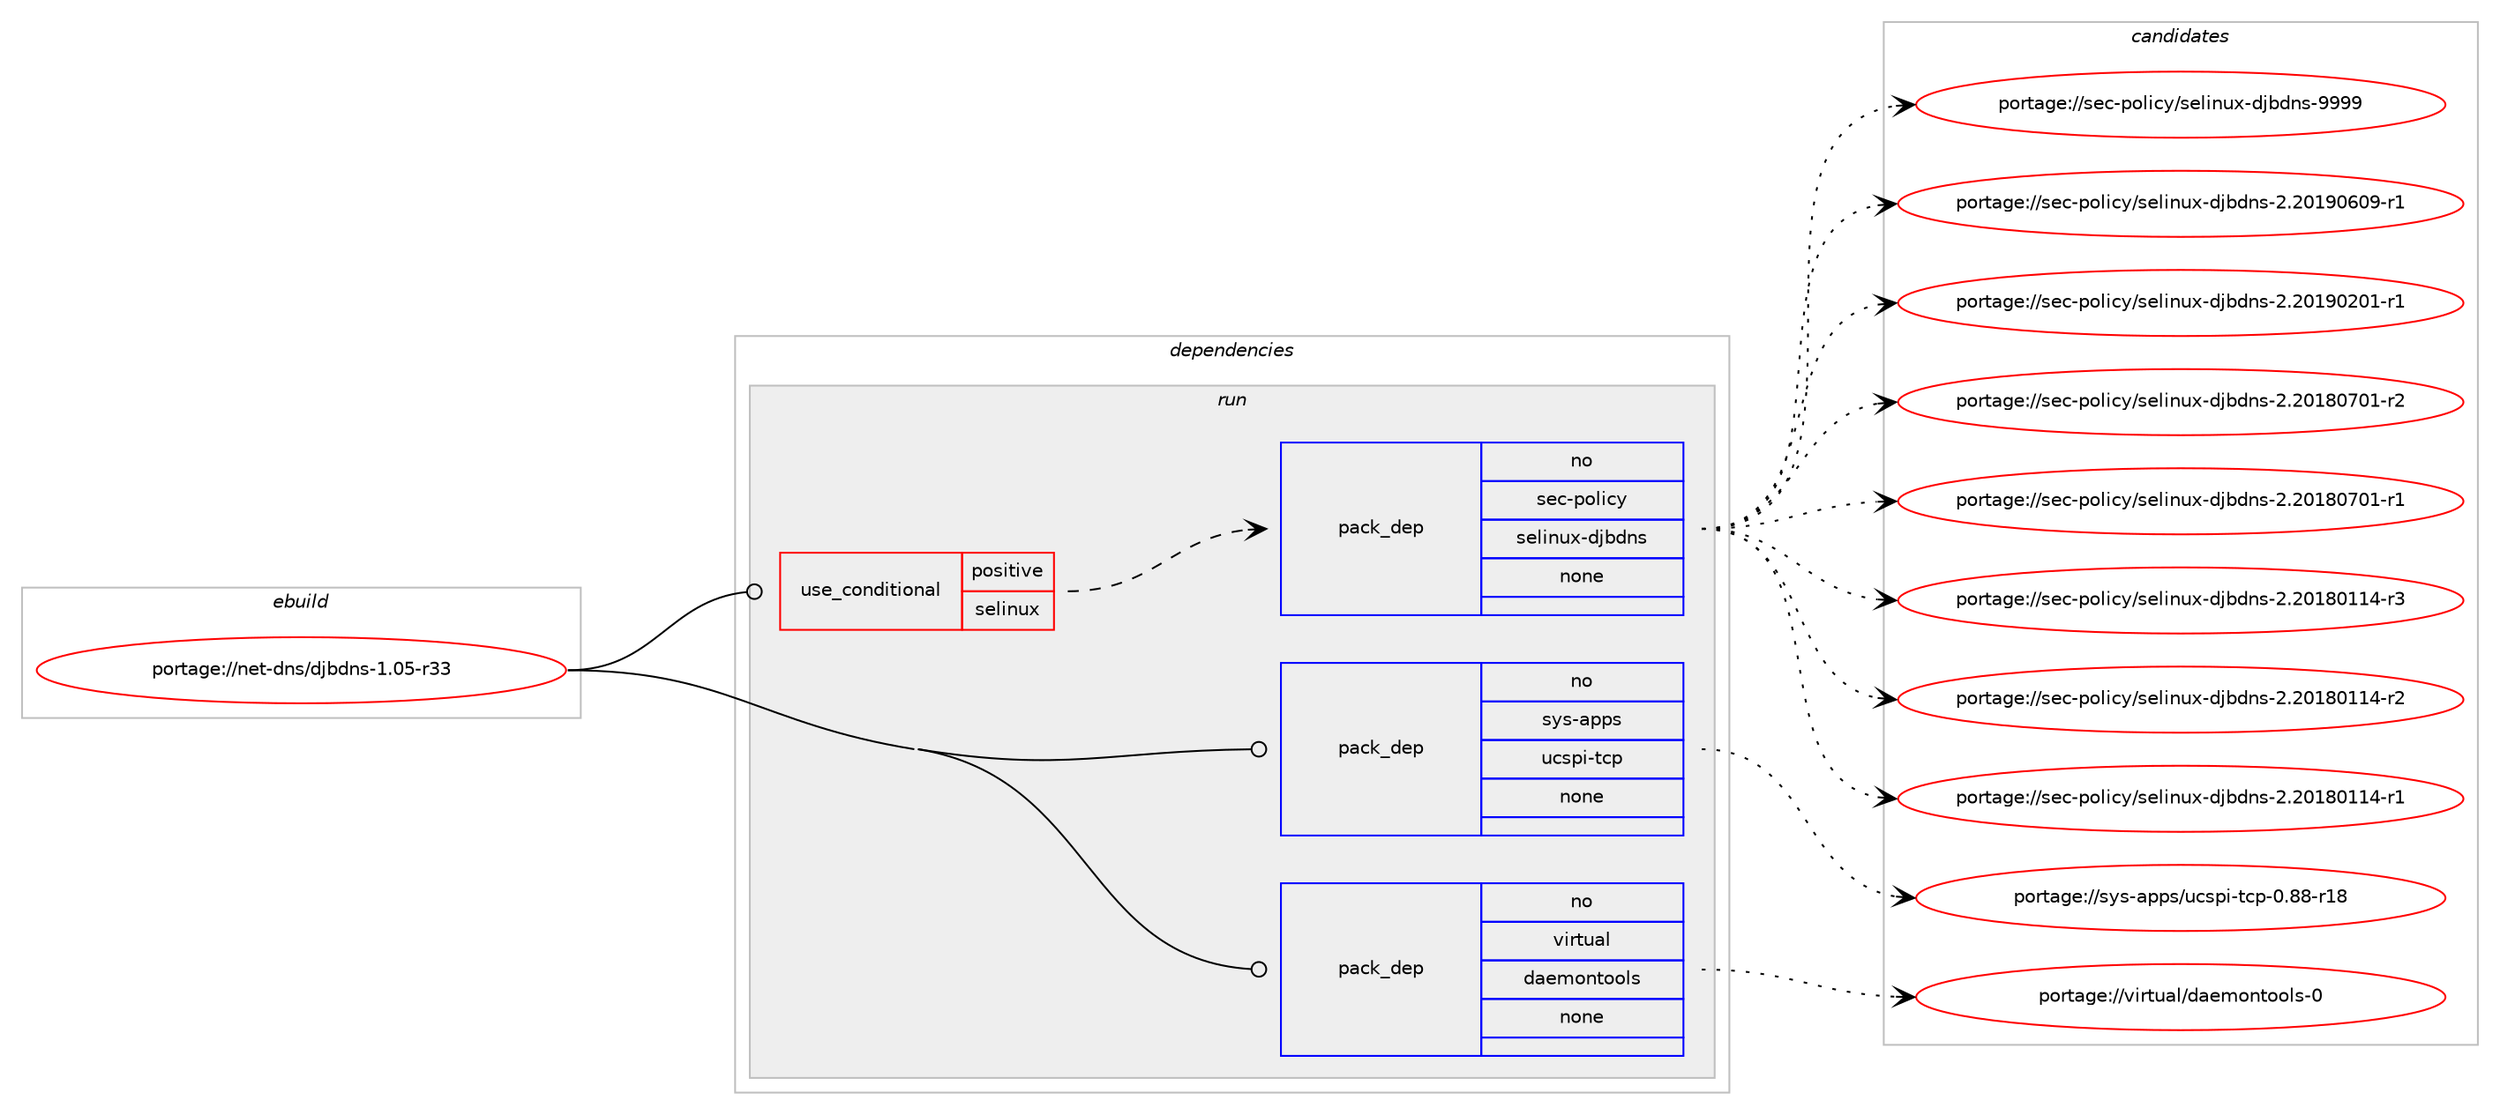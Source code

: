 digraph prolog {

# *************
# Graph options
# *************

newrank=true;
concentrate=true;
compound=true;
graph [rankdir=LR,fontname=Helvetica,fontsize=10,ranksep=1.5];#, ranksep=2.5, nodesep=0.2];
edge  [arrowhead=vee];
node  [fontname=Helvetica,fontsize=10];

# **********
# The ebuild
# **********

subgraph cluster_leftcol {
color=gray;
rank=same;
label=<<i>ebuild</i>>;
id [label="portage://net-dns/djbdns-1.05-r33", color=red, width=4, href="../net-dns/djbdns-1.05-r33.svg"];
}

# ****************
# The dependencies
# ****************

subgraph cluster_midcol {
color=gray;
label=<<i>dependencies</i>>;
subgraph cluster_compile {
fillcolor="#eeeeee";
style=filled;
label=<<i>compile</i>>;
}
subgraph cluster_compileandrun {
fillcolor="#eeeeee";
style=filled;
label=<<i>compile and run</i>>;
}
subgraph cluster_run {
fillcolor="#eeeeee";
style=filled;
label=<<i>run</i>>;
subgraph cond33514 {
dependency151183 [label=<<TABLE BORDER="0" CELLBORDER="1" CELLSPACING="0" CELLPADDING="4"><TR><TD ROWSPAN="3" CELLPADDING="10">use_conditional</TD></TR><TR><TD>positive</TD></TR><TR><TD>selinux</TD></TR></TABLE>>, shape=none, color=red];
subgraph pack115204 {
dependency151184 [label=<<TABLE BORDER="0" CELLBORDER="1" CELLSPACING="0" CELLPADDING="4" WIDTH="220"><TR><TD ROWSPAN="6" CELLPADDING="30">pack_dep</TD></TR><TR><TD WIDTH="110">no</TD></TR><TR><TD>sec-policy</TD></TR><TR><TD>selinux-djbdns</TD></TR><TR><TD>none</TD></TR><TR><TD></TD></TR></TABLE>>, shape=none, color=blue];
}
dependency151183:e -> dependency151184:w [weight=20,style="dashed",arrowhead="vee"];
}
id:e -> dependency151183:w [weight=20,style="solid",arrowhead="odot"];
subgraph pack115205 {
dependency151185 [label=<<TABLE BORDER="0" CELLBORDER="1" CELLSPACING="0" CELLPADDING="4" WIDTH="220"><TR><TD ROWSPAN="6" CELLPADDING="30">pack_dep</TD></TR><TR><TD WIDTH="110">no</TD></TR><TR><TD>sys-apps</TD></TR><TR><TD>ucspi-tcp</TD></TR><TR><TD>none</TD></TR><TR><TD></TD></TR></TABLE>>, shape=none, color=blue];
}
id:e -> dependency151185:w [weight=20,style="solid",arrowhead="odot"];
subgraph pack115206 {
dependency151186 [label=<<TABLE BORDER="0" CELLBORDER="1" CELLSPACING="0" CELLPADDING="4" WIDTH="220"><TR><TD ROWSPAN="6" CELLPADDING="30">pack_dep</TD></TR><TR><TD WIDTH="110">no</TD></TR><TR><TD>virtual</TD></TR><TR><TD>daemontools</TD></TR><TR><TD>none</TD></TR><TR><TD></TD></TR></TABLE>>, shape=none, color=blue];
}
id:e -> dependency151186:w [weight=20,style="solid",arrowhead="odot"];
}
}

# **************
# The candidates
# **************

subgraph cluster_choices {
rank=same;
color=gray;
label=<<i>candidates</i>>;

subgraph choice115204 {
color=black;
nodesep=1;
choice1151019945112111108105991214711510110810511011712045100106981001101154557575757 [label="portage://sec-policy/selinux-djbdns-9999", color=red, width=4,href="../sec-policy/selinux-djbdns-9999.svg"];
choice11510199451121111081059912147115101108105110117120451001069810011011545504650484957485448574511449 [label="portage://sec-policy/selinux-djbdns-2.20190609-r1", color=red, width=4,href="../sec-policy/selinux-djbdns-2.20190609-r1.svg"];
choice11510199451121111081059912147115101108105110117120451001069810011011545504650484957485048494511449 [label="portage://sec-policy/selinux-djbdns-2.20190201-r1", color=red, width=4,href="../sec-policy/selinux-djbdns-2.20190201-r1.svg"];
choice11510199451121111081059912147115101108105110117120451001069810011011545504650484956485548494511450 [label="portage://sec-policy/selinux-djbdns-2.20180701-r2", color=red, width=4,href="../sec-policy/selinux-djbdns-2.20180701-r2.svg"];
choice11510199451121111081059912147115101108105110117120451001069810011011545504650484956485548494511449 [label="portage://sec-policy/selinux-djbdns-2.20180701-r1", color=red, width=4,href="../sec-policy/selinux-djbdns-2.20180701-r1.svg"];
choice11510199451121111081059912147115101108105110117120451001069810011011545504650484956484949524511451 [label="portage://sec-policy/selinux-djbdns-2.20180114-r3", color=red, width=4,href="../sec-policy/selinux-djbdns-2.20180114-r3.svg"];
choice11510199451121111081059912147115101108105110117120451001069810011011545504650484956484949524511450 [label="portage://sec-policy/selinux-djbdns-2.20180114-r2", color=red, width=4,href="../sec-policy/selinux-djbdns-2.20180114-r2.svg"];
choice11510199451121111081059912147115101108105110117120451001069810011011545504650484956484949524511449 [label="portage://sec-policy/selinux-djbdns-2.20180114-r1", color=red, width=4,href="../sec-policy/selinux-djbdns-2.20180114-r1.svg"];
dependency151184:e -> choice1151019945112111108105991214711510110810511011712045100106981001101154557575757:w [style=dotted,weight="100"];
dependency151184:e -> choice11510199451121111081059912147115101108105110117120451001069810011011545504650484957485448574511449:w [style=dotted,weight="100"];
dependency151184:e -> choice11510199451121111081059912147115101108105110117120451001069810011011545504650484957485048494511449:w [style=dotted,weight="100"];
dependency151184:e -> choice11510199451121111081059912147115101108105110117120451001069810011011545504650484956485548494511450:w [style=dotted,weight="100"];
dependency151184:e -> choice11510199451121111081059912147115101108105110117120451001069810011011545504650484956485548494511449:w [style=dotted,weight="100"];
dependency151184:e -> choice11510199451121111081059912147115101108105110117120451001069810011011545504650484956484949524511451:w [style=dotted,weight="100"];
dependency151184:e -> choice11510199451121111081059912147115101108105110117120451001069810011011545504650484956484949524511450:w [style=dotted,weight="100"];
dependency151184:e -> choice11510199451121111081059912147115101108105110117120451001069810011011545504650484956484949524511449:w [style=dotted,weight="100"];
}
subgraph choice115205 {
color=black;
nodesep=1;
choice1151211154597112112115471179911511210545116991124548465656451144956 [label="portage://sys-apps/ucspi-tcp-0.88-r18", color=red, width=4,href="../sys-apps/ucspi-tcp-0.88-r18.svg"];
dependency151185:e -> choice1151211154597112112115471179911511210545116991124548465656451144956:w [style=dotted,weight="100"];
}
subgraph choice115206 {
color=black;
nodesep=1;
choice1181051141161179710847100971011091111101161111111081154548 [label="portage://virtual/daemontools-0", color=red, width=4,href="../virtual/daemontools-0.svg"];
dependency151186:e -> choice1181051141161179710847100971011091111101161111111081154548:w [style=dotted,weight="100"];
}
}

}

